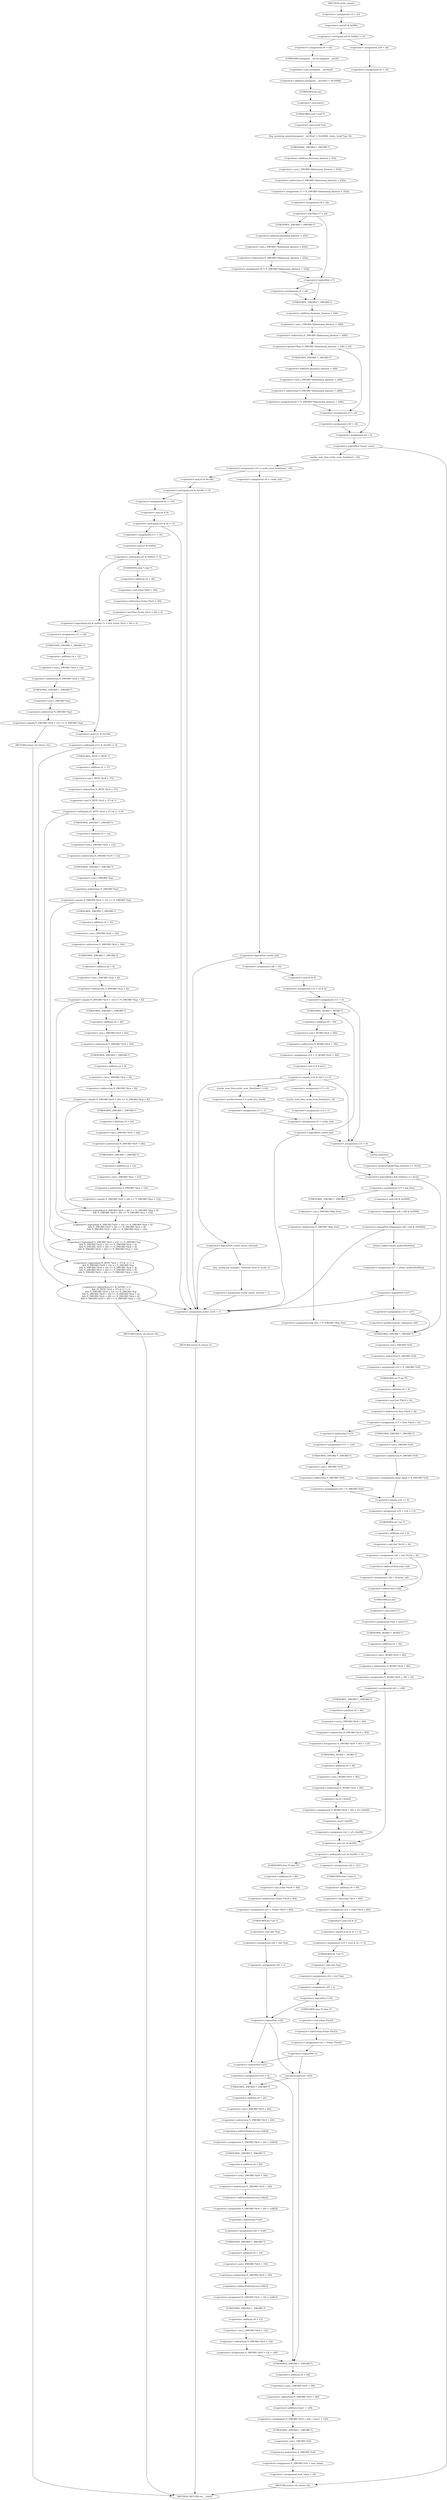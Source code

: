 digraph cache_insert {  
"1000156" [label = "(<operator>.assignment,v5 = a5)" ]
"1000160" [label = "(<operator>.notEquals,(a5 & 0x980) != 0)" ]
"1000161" [label = "(<operator>.and,a5 & 0x980)" ]
"1000166" [label = "(<operator>.assignment,v6 = a5)" ]
"1000169" [label = "(log_query,log_query((unsigned __int16)a5 + 0x10000, (int)s, (void *)cp, 0))" ]
"1000170" [label = "(<operator>.addition,(unsigned __int16)a5 + 0x10000)" ]
"1000171" [label = "(<operator>.cast,(unsigned __int16)a5)" ]
"1000172" [label = "(UNKNOWN,unsigned __int16,unsigned __int16)" ]
"1000175" [label = "(<operator>.cast,(int)s)" ]
"1000176" [label = "(UNKNOWN,int,int)" ]
"1000178" [label = "(<operator>.cast,(void *)cp)" ]
"1000179" [label = "(UNKNOWN,void *,void *)" ]
"1000182" [label = "(<operator>.assignment,v7 = *(_DWORD *)(dnsmasq_daemon + 252))" ]
"1000184" [label = "(<operator>.indirection,*(_DWORD *)(dnsmasq_daemon + 252))" ]
"1000185" [label = "(<operator>.cast,(_DWORD *)(dnsmasq_daemon + 252))" ]
"1000186" [label = "(UNKNOWN,_DWORD *,_DWORD *)" ]
"1000187" [label = "(<operator>.addition,dnsmasq_daemon + 252)" ]
"1000190" [label = "(<operator>.assignment,v8 = a4)" ]
"1000194" [label = "(<operator>.lessThan,v7 < a4)" ]
"1000197" [label = "(<operator>.assignment,v8 = *(_DWORD *)(dnsmasq_daemon + 252))" ]
"1000199" [label = "(<operator>.indirection,*(_DWORD *)(dnsmasq_daemon + 252))" ]
"1000200" [label = "(<operator>.cast,(_DWORD *)(dnsmasq_daemon + 252))" ]
"1000201" [label = "(UNKNOWN,_DWORD *,_DWORD *)" ]
"1000202" [label = "(<operator>.addition,dnsmasq_daemon + 252)" ]
"1000206" [label = "(<operator>.logicalNot,!v7)" ]
"1000208" [label = "(<operator>.assignment,v8 = a4)" ]
"1000212" [label = "(<operator>.greaterThan,*(_DWORD *)(dnsmasq_daemon + 248) > v8)" ]
"1000213" [label = "(<operator>.indirection,*(_DWORD *)(dnsmasq_daemon + 248))" ]
"1000214" [label = "(<operator>.cast,(_DWORD *)(dnsmasq_daemon + 248))" ]
"1000215" [label = "(UNKNOWN,_DWORD *,_DWORD *)" ]
"1000216" [label = "(<operator>.addition,dnsmasq_daemon + 248)" ]
"1000220" [label = "(<operator>.assignment,v8 = *(_DWORD *)(dnsmasq_daemon + 248))" ]
"1000222" [label = "(<operator>.indirection,*(_DWORD *)(dnsmasq_daemon + 248))" ]
"1000223" [label = "(<operator>.cast,(_DWORD *)(dnsmasq_daemon + 248))" ]
"1000224" [label = "(UNKNOWN,_DWORD *,_DWORD *)" ]
"1000225" [label = "(<operator>.addition,dnsmasq_daemon + 248)" ]
"1000228" [label = "(<operator>.assignment,v5 = a5)" ]
"1000231" [label = "(<operator>.assignment,v29 = v8)" ]
"1000236" [label = "(<operator>.assignment,v29 = a4)" ]
"1000239" [label = "(<operator>.assignment,v6 = a5)" ]
"1000242" [label = "(<operator>.assignment,v9 = 0)" ]
"1000246" [label = "(<operator>.logicalNot,!insert_error)" ]
"1000249" [label = "(<operator>.assignment,v10 = cache_scan_free(time1, v5))" ]
"1000251" [label = "(cache_scan_free,cache_scan_free(time1, v5))" ]
"1000258" [label = "(<operator>.notEquals,(v6 & 0x180) != 0)" ]
"1000259" [label = "(<operator>.and,v6 & 0x180)" ]
"1000264" [label = "(<operator>.assignment,v9 = v10)" ]
"1000268" [label = "(<operator>.notEquals,(v6 & 8) != 0)" ]
"1000269" [label = "(<operator>.and,v6 & 8)" ]
"1000274" [label = "(<operator>.assignment,v11 = v6)" ]
"1000278" [label = "(<operator>.logicalAnd,(a5 & 0x80u) != 0 && *(char *)(v9 + 36) < 0)" ]
"1000279" [label = "(<operator>.notEquals,(a5 & 0x80u) != 0)" ]
"1000280" [label = "(<operator>.and,a5 & 0x80u)" ]
"1000284" [label = "(<operator>.lessThan,*(char *)(v9 + 36) < 0)" ]
"1000285" [label = "(<operator>.indirection,*(char *)(v9 + 36))" ]
"1000286" [label = "(<operator>.cast,(char *)(v9 + 36))" ]
"1000287" [label = "(UNKNOWN,char *,char *)" ]
"1000288" [label = "(<operator>.addition,v9 + 36)" ]
"1000293" [label = "(<operator>.assignment,v11 = v6)" ]
"1000297" [label = "(<operator>.equals,*(_DWORD *)(v9 + 12) == *(_DWORD *)cp)" ]
"1000298" [label = "(<operator>.indirection,*(_DWORD *)(v9 + 12))" ]
"1000299" [label = "(<operator>.cast,(_DWORD *)(v9 + 12))" ]
"1000300" [label = "(UNKNOWN,_DWORD *,_DWORD *)" ]
"1000301" [label = "(<operator>.addition,v9 + 12)" ]
"1000304" [label = "(<operator>.indirection,*(_DWORD *)cp)" ]
"1000305" [label = "(<operator>.cast,(_DWORD *)cp)" ]
"1000306" [label = "(UNKNOWN,_DWORD *,_DWORD *)" ]
"1000308" [label = "(RETURN,return v9;,return v9;)" ]
"1000311" [label = "(<operator>.logicalAnd,(v11 & 0x100) != 0\n            && (*(_BYTE *)(v9 + 37) & 1) != 0\n            && *(_DWORD *)(v9 + 12) == *(_DWORD *)cp\n            && *(_DWORD *)(v9 + 16) == *(_DWORD *)(cp + 4)\n            && *(_DWORD *)(v9 + 20) == *(_DWORD *)(cp + 8)\n            && *(_DWORD *)(v9 + 24) == *(_DWORD *)(cp + 12))" ]
"1000312" [label = "(<operator>.notEquals,(v11 & 0x100) != 0)" ]
"1000313" [label = "(<operator>.and,v11 & 0x100)" ]
"1000317" [label = "(<operator>.logicalAnd,(*(_BYTE *)(v9 + 37) & 1) != 0\n            && *(_DWORD *)(v9 + 12) == *(_DWORD *)cp\n            && *(_DWORD *)(v9 + 16) == *(_DWORD *)(cp + 4)\n            && *(_DWORD *)(v9 + 20) == *(_DWORD *)(cp + 8)\n            && *(_DWORD *)(v9 + 24) == *(_DWORD *)(cp + 12))" ]
"1000318" [label = "(<operator>.notEquals,(*(_BYTE *)(v9 + 37) & 1) != 0)" ]
"1000319" [label = "(<operator>.and,*(_BYTE *)(v9 + 37) & 1)" ]
"1000320" [label = "(<operator>.indirection,*(_BYTE *)(v9 + 37))" ]
"1000321" [label = "(<operator>.cast,(_BYTE *)(v9 + 37))" ]
"1000322" [label = "(UNKNOWN,_BYTE *,_BYTE *)" ]
"1000323" [label = "(<operator>.addition,v9 + 37)" ]
"1000328" [label = "(<operator>.logicalAnd,*(_DWORD *)(v9 + 12) == *(_DWORD *)cp\n            && *(_DWORD *)(v9 + 16) == *(_DWORD *)(cp + 4)\n            && *(_DWORD *)(v9 + 20) == *(_DWORD *)(cp + 8)\n            && *(_DWORD *)(v9 + 24) == *(_DWORD *)(cp + 12))" ]
"1000329" [label = "(<operator>.equals,*(_DWORD *)(v9 + 12) == *(_DWORD *)cp)" ]
"1000330" [label = "(<operator>.indirection,*(_DWORD *)(v9 + 12))" ]
"1000331" [label = "(<operator>.cast,(_DWORD *)(v9 + 12))" ]
"1000332" [label = "(UNKNOWN,_DWORD *,_DWORD *)" ]
"1000333" [label = "(<operator>.addition,v9 + 12)" ]
"1000336" [label = "(<operator>.indirection,*(_DWORD *)cp)" ]
"1000337" [label = "(<operator>.cast,(_DWORD *)cp)" ]
"1000338" [label = "(UNKNOWN,_DWORD *,_DWORD *)" ]
"1000340" [label = "(<operator>.logicalAnd,*(_DWORD *)(v9 + 16) == *(_DWORD *)(cp + 4)\n            && *(_DWORD *)(v9 + 20) == *(_DWORD *)(cp + 8)\n            && *(_DWORD *)(v9 + 24) == *(_DWORD *)(cp + 12))" ]
"1000341" [label = "(<operator>.equals,*(_DWORD *)(v9 + 16) == *(_DWORD *)(cp + 4))" ]
"1000342" [label = "(<operator>.indirection,*(_DWORD *)(v9 + 16))" ]
"1000343" [label = "(<operator>.cast,(_DWORD *)(v9 + 16))" ]
"1000344" [label = "(UNKNOWN,_DWORD *,_DWORD *)" ]
"1000345" [label = "(<operator>.addition,v9 + 16)" ]
"1000348" [label = "(<operator>.indirection,*(_DWORD *)(cp + 4))" ]
"1000349" [label = "(<operator>.cast,(_DWORD *)(cp + 4))" ]
"1000350" [label = "(UNKNOWN,_DWORD *,_DWORD *)" ]
"1000351" [label = "(<operator>.addition,cp + 4)" ]
"1000354" [label = "(<operator>.logicalAnd,*(_DWORD *)(v9 + 20) == *(_DWORD *)(cp + 8)\n            && *(_DWORD *)(v9 + 24) == *(_DWORD *)(cp + 12))" ]
"1000355" [label = "(<operator>.equals,*(_DWORD *)(v9 + 20) == *(_DWORD *)(cp + 8))" ]
"1000356" [label = "(<operator>.indirection,*(_DWORD *)(v9 + 20))" ]
"1000357" [label = "(<operator>.cast,(_DWORD *)(v9 + 20))" ]
"1000358" [label = "(UNKNOWN,_DWORD *,_DWORD *)" ]
"1000359" [label = "(<operator>.addition,v9 + 20)" ]
"1000362" [label = "(<operator>.indirection,*(_DWORD *)(cp + 8))" ]
"1000363" [label = "(<operator>.cast,(_DWORD *)(cp + 8))" ]
"1000364" [label = "(UNKNOWN,_DWORD *,_DWORD *)" ]
"1000365" [label = "(<operator>.addition,cp + 8)" ]
"1000368" [label = "(<operator>.equals,*(_DWORD *)(v9 + 24) == *(_DWORD *)(cp + 12))" ]
"1000369" [label = "(<operator>.indirection,*(_DWORD *)(v9 + 24))" ]
"1000370" [label = "(<operator>.cast,(_DWORD *)(v9 + 24))" ]
"1000371" [label = "(UNKNOWN,_DWORD *,_DWORD *)" ]
"1000372" [label = "(<operator>.addition,v9 + 24)" ]
"1000375" [label = "(<operator>.indirection,*(_DWORD *)(cp + 12))" ]
"1000376" [label = "(<operator>.cast,(_DWORD *)(cp + 12))" ]
"1000377" [label = "(UNKNOWN,_DWORD *,_DWORD *)" ]
"1000378" [label = "(<operator>.addition,cp + 12)" ]
"1000382" [label = "(RETURN,return v9;,return v9;)" ]
"1000385" [label = "(<operator>.assignment,insert_error = 1)" ]
"1000388" [label = "(RETURN,return 0;,return 0;)" ]
"1000390" [label = "(<operator>.assignment,v9 = cache_tail)" ]
"1000394" [label = "(<operator>.logicalNot,!cache_tail)" ]
"1000397" [label = "(<operator>.assignment,v28 = v6)" ]
"1000400" [label = "(<operator>.assignment,v12 = v6 & 4)" ]
"1000402" [label = "(<operator>.and,v6 & 4)" ]
"1000405" [label = "(<operator>.assignment,v13 = 0)" ]
"1000411" [label = "(<operator>.assignment,v14 = *(_WORD *)(v9 + 36))" ]
"1000413" [label = "(<operator>.indirection,*(_WORD *)(v9 + 36))" ]
"1000414" [label = "(<operator>.cast,(_WORD *)(v9 + 36))" ]
"1000415" [label = "(UNKNOWN,_WORD *,_WORD *)" ]
"1000416" [label = "(<operator>.addition,v9 + 36)" ]
"1000420" [label = "(<operator>.equals,(v14 & 0xC) == 0)" ]
"1000421" [label = "(<operator>.and,v14 & 0xC)" ]
"1000430" [label = "(<operator>.logicalNot,!cache_insert_warned)" ]
"1000433" [label = "(my_syslog,my_syslog(3, \"Internal error in cache.\"))" ]
"1000436" [label = "(<operator>.assignment,cache_insert_warned = 1)" ]
"1000443" [label = "(cache_scan_free,cache_scan_free(time1, v14))" ]
"1000446" [label = "(<operator>.preIncrement,++cache_live_freed)" ]
"1000448" [label = "(<operator>.assignment,v13 = 1)" ]
"1000453" [label = "(<operator>.assignment,v13 = 0)" ]
"1000456" [label = "(cache_scan_free,cache_scan_free(time1, 0))" ]
"1000459" [label = "(<operator>.assignment,v12 = 1)" ]
"1000462" [label = "(<operator>.assignment,v9 = cache_tail)" ]
"1000466" [label = "(<operator>.logicalNot,!cache_tail)" ]
"1000469" [label = "(<operator>.assignment,v15 = 0)" ]
"1000473" [label = "(<operator>.logicalAnd,s && strlen(s) >= 0x32)" ]
"1000475" [label = "(<operator>.greaterEqualsThan,strlen(s) >= 0x32)" ]
"1000476" [label = "(strlen,strlen(s))" ]
"1000480" [label = "(<operator>.assignment,v15 = big_free)" ]
"1000486" [label = "(<operator>.assignment,big_free = *(_DWORD *)big_free)" ]
"1000488" [label = "(<operator>.indirection,*(_DWORD *)big_free)" ]
"1000489" [label = "(<operator>.cast,(_DWORD *)big_free)" ]
"1000490" [label = "(UNKNOWN,_DWORD *,_DWORD *)" ]
"1000495" [label = "(<operator>.logicalNot,!(bignames_left | v28 & 0x5000))" ]
"1000496" [label = "(<operator>.or,bignames_left | v28 & 0x5000)" ]
"1000498" [label = "(<operator>.and,v28 & 0x5000)" ]
"1000502" [label = "(<operator>.assignment,v27 = whine_malloc(0x404u))" ]
"1000504" [label = "(whine_malloc,whine_malloc(0x404u))" ]
"1000507" [label = "(<operator>.logicalNot,!v27)" ]
"1000510" [label = "(<operator>.assignment,v15 = v27)" ]
"1000515" [label = "(<operator>.preDecrement,--bignames_left)" ]
"1000517" [label = "(<operator>.assignment,v16 = *(_DWORD *)v9)" ]
"1000519" [label = "(<operator>.indirection,*(_DWORD *)v9)" ]
"1000520" [label = "(<operator>.cast,(_DWORD *)v9)" ]
"1000521" [label = "(UNKNOWN,_DWORD *,_DWORD *)" ]
"1000523" [label = "(<operator>.assignment,v17 = *(int **)(v9 + 4))" ]
"1000525" [label = "(<operator>.indirection,*(int **)(v9 + 4))" ]
"1000526" [label = "(<operator>.cast,(int **)(v9 + 4))" ]
"1000527" [label = "(UNKNOWN,int **,int **)" ]
"1000528" [label = "(<operator>.addition,v9 + 4)" ]
"1000534" [label = "(<operator>.assignment,*v17 = v16)" ]
"1000535" [label = "(<operator>.indirection,*v17)" ]
"1000538" [label = "(<operator>.assignment,v16 = *(_DWORD *)v9)" ]
"1000540" [label = "(<operator>.indirection,*(_DWORD *)v9)" ]
"1000541" [label = "(<operator>.cast,(_DWORD *)v9)" ]
"1000542" [label = "(UNKNOWN,_DWORD *,_DWORD *)" ]
"1000546" [label = "(<operator>.assignment,cache_head = *(_DWORD *)v9)" ]
"1000548" [label = "(<operator>.indirection,*(_DWORD *)v9)" ]
"1000549" [label = "(<operator>.cast,(_DWORD *)v9)" ]
"1000550" [label = "(UNKNOWN,_DWORD *,_DWORD *)" ]
"1000552" [label = "(<operator>.assignment,v19 = v16 == 0)" ]
"1000554" [label = "(<operator>.equals,v16 == 0)" ]
"1000557" [label = "(<operator>.assignment,v20 = (int *)(v16 + 4))" ]
"1000559" [label = "(<operator>.cast,(int *)(v16 + 4))" ]
"1000560" [label = "(UNKNOWN,int *,int *)" ]
"1000561" [label = "(<operator>.addition,v16 + 4)" ]
"1000566" [label = "(<operator>.assignment,v20 = &cache_tail)" ]
"1000568" [label = "(<operator>.addressOf,&cache_tail)" ]
"1000570" [label = "(<operator>.assignment,*v20 = (int)v17)" ]
"1000571" [label = "(<operator>.indirection,*v20)" ]
"1000573" [label = "(<operator>.cast,(int)v17)" ]
"1000574" [label = "(UNKNOWN,int,int)" ]
"1000576" [label = "(<operator>.assignment,*(_WORD *)(v9 + 36) = a5)" ]
"1000577" [label = "(<operator>.indirection,*(_WORD *)(v9 + 36))" ]
"1000578" [label = "(<operator>.cast,(_WORD *)(v9 + 36))" ]
"1000579" [label = "(UNKNOWN,_WORD *,_WORD *)" ]
"1000580" [label = "(<operator>.addition,v9 + 36)" ]
"1000584" [label = "(<operator>.assignment,v21 = v28)" ]
"1000590" [label = "(<operator>.assignment,*(_DWORD *)(v9 + 40) = v15)" ]
"1000591" [label = "(<operator>.indirection,*(_DWORD *)(v9 + 40))" ]
"1000592" [label = "(<operator>.cast,(_DWORD *)(v9 + 40))" ]
"1000593" [label = "(UNKNOWN,_DWORD *,_DWORD *)" ]
"1000594" [label = "(<operator>.addition,v9 + 40)" ]
"1000598" [label = "(<operator>.assignment,*(_WORD *)(v9 + 36) = a5 | 0x200)" ]
"1000599" [label = "(<operator>.indirection,*(_WORD *)(v9 + 36))" ]
"1000600" [label = "(<operator>.cast,(_WORD *)(v9 + 36))" ]
"1000601" [label = "(UNKNOWN,_WORD *,_WORD *)" ]
"1000602" [label = "(<operator>.addition,v9 + 36)" ]
"1000605" [label = "(<operator>.or,a5 | 0x200)" ]
"1000608" [label = "(<operator>.assignment,v21 = a5 | 0x200)" ]
"1000610" [label = "(<operator>.or,a5 | 0x200)" ]
"1000614" [label = "(<operator>.notEquals,(v21 & 0x200) != 0)" ]
"1000615" [label = "(<operator>.and,v21 & 0x200)" ]
"1000620" [label = "(<operator>.assignment,v23 = *(char **)(v9 + 40))" ]
"1000622" [label = "(<operator>.indirection,*(char **)(v9 + 40))" ]
"1000623" [label = "(<operator>.cast,(char **)(v9 + 40))" ]
"1000624" [label = "(UNKNOWN,char **,char **)" ]
"1000625" [label = "(<operator>.addition,v9 + 40)" ]
"1000628" [label = "(<operator>.assignment,v24 = (int *)cp)" ]
"1000630" [label = "(<operator>.cast,(int *)cp)" ]
"1000631" [label = "(UNKNOWN,int *,int *)" ]
"1000633" [label = "(<operator>.assignment,v25 = s)" ]
"1000638" [label = "(<operator>.assignment,v22 = v21)" ]
"1000641" [label = "(<operator>.assignment,v23 = (char *)(v9 + 40))" ]
"1000643" [label = "(<operator>.cast,(char *)(v9 + 40))" ]
"1000644" [label = "(UNKNOWN,char *,char *)" ]
"1000645" [label = "(<operator>.addition,v9 + 40)" ]
"1000648" [label = "(<operator>.assignment,v19 = (v22 & 2) == 0)" ]
"1000650" [label = "(<operator>.equals,(v22 & 2) == 0)" ]
"1000651" [label = "(<operator>.and,v22 & 2)" ]
"1000655" [label = "(<operator>.assignment,v24 = (int *)cp)" ]
"1000657" [label = "(<operator>.cast,(int *)cp)" ]
"1000658" [label = "(UNKNOWN,int *,int *)" ]
"1000660" [label = "(<operator>.assignment,v25 = s)" ]
"1000664" [label = "(<operator>.logicalNot,!v19)" ]
"1000667" [label = "(<operator>.assignment,v23 = *(char **)v23)" ]
"1000669" [label = "(<operator>.indirection,*(char **)v23)" ]
"1000670" [label = "(<operator>.cast,(char **)v23)" ]
"1000671" [label = "(UNKNOWN,char **,char **)" ]
"1000674" [label = "(<operator>.logicalNot,!s)" ]
"1000679" [label = "(<operator>.logicalNot,!v25)" ]
"1000683" [label = "(<operator>.assignment,*v23 = 0)" ]
"1000684" [label = "(<operator>.indirection,*v23)" ]
"1000689" [label = "(strcpy,strcpy(v23, v25))" ]
"1000696" [label = "(<operator>.assignment,*(_DWORD *)(v9 + 24) = v24[3])" ]
"1000697" [label = "(<operator>.indirection,*(_DWORD *)(v9 + 24))" ]
"1000698" [label = "(<operator>.cast,(_DWORD *)(v9 + 24))" ]
"1000699" [label = "(UNKNOWN,_DWORD *,_DWORD *)" ]
"1000700" [label = "(<operator>.addition,v9 + 24)" ]
"1000703" [label = "(<operator>.indirectIndexAccess,v24[3])" ]
"1000706" [label = "(<operator>.assignment,*(_DWORD *)(v9 + 20) = v24[2])" ]
"1000707" [label = "(<operator>.indirection,*(_DWORD *)(v9 + 20))" ]
"1000708" [label = "(<operator>.cast,(_DWORD *)(v9 + 20))" ]
"1000709" [label = "(UNKNOWN,_DWORD *,_DWORD *)" ]
"1000710" [label = "(<operator>.addition,v9 + 20)" ]
"1000713" [label = "(<operator>.indirectIndexAccess,v24[2])" ]
"1000716" [label = "(<operator>.assignment,v26 = *v24)" ]
"1000718" [label = "(<operator>.indirection,*v24)" ]
"1000720" [label = "(<operator>.assignment,*(_DWORD *)(v9 + 16) = v24[1])" ]
"1000721" [label = "(<operator>.indirection,*(_DWORD *)(v9 + 16))" ]
"1000722" [label = "(<operator>.cast,(_DWORD *)(v9 + 16))" ]
"1000723" [label = "(UNKNOWN,_DWORD *,_DWORD *)" ]
"1000724" [label = "(<operator>.addition,v9 + 16)" ]
"1000727" [label = "(<operator>.indirectIndexAccess,v24[1])" ]
"1000730" [label = "(<operator>.assignment,*(_DWORD *)(v9 + 12) = v26)" ]
"1000731" [label = "(<operator>.indirection,*(_DWORD *)(v9 + 12))" ]
"1000732" [label = "(<operator>.cast,(_DWORD *)(v9 + 12))" ]
"1000733" [label = "(UNKNOWN,_DWORD *,_DWORD *)" ]
"1000734" [label = "(<operator>.addition,v9 + 12)" ]
"1000738" [label = "(<operator>.assignment,*(_DWORD *)(v9 + 28) = time1 + v29)" ]
"1000739" [label = "(<operator>.indirection,*(_DWORD *)(v9 + 28))" ]
"1000740" [label = "(<operator>.cast,(_DWORD *)(v9 + 28))" ]
"1000741" [label = "(UNKNOWN,_DWORD *,_DWORD *)" ]
"1000742" [label = "(<operator>.addition,v9 + 28)" ]
"1000745" [label = "(<operator>.addition,time1 + v29)" ]
"1000748" [label = "(<operator>.assignment,*(_DWORD *)v9 = new_chain)" ]
"1000749" [label = "(<operator>.indirection,*(_DWORD *)v9)" ]
"1000750" [label = "(<operator>.cast,(_DWORD *)v9)" ]
"1000751" [label = "(UNKNOWN,_DWORD *,_DWORD *)" ]
"1000754" [label = "(<operator>.assignment,new_chain = v9)" ]
"1000757" [label = "(RETURN,return v9;,return v9;)" ]
"1000125" [label = "(METHOD,cache_insert)" ]
"1000759" [label = "(METHOD_RETURN,int __cdecl)" ]
  "1000156" -> "1000161" 
  "1000160" -> "1000166" 
  "1000160" -> "1000236" 
  "1000161" -> "1000160" 
  "1000166" -> "1000172" 
  "1000169" -> "1000186" 
  "1000170" -> "1000176" 
  "1000171" -> "1000170" 
  "1000172" -> "1000171" 
  "1000175" -> "1000179" 
  "1000176" -> "1000175" 
  "1000178" -> "1000169" 
  "1000179" -> "1000178" 
  "1000182" -> "1000190" 
  "1000184" -> "1000182" 
  "1000185" -> "1000184" 
  "1000186" -> "1000187" 
  "1000187" -> "1000185" 
  "1000190" -> "1000194" 
  "1000194" -> "1000201" 
  "1000194" -> "1000206" 
  "1000197" -> "1000206" 
  "1000199" -> "1000197" 
  "1000200" -> "1000199" 
  "1000201" -> "1000202" 
  "1000202" -> "1000200" 
  "1000206" -> "1000215" 
  "1000206" -> "1000208" 
  "1000208" -> "1000215" 
  "1000212" -> "1000224" 
  "1000212" -> "1000228" 
  "1000213" -> "1000212" 
  "1000214" -> "1000213" 
  "1000215" -> "1000216" 
  "1000216" -> "1000214" 
  "1000220" -> "1000228" 
  "1000222" -> "1000220" 
  "1000223" -> "1000222" 
  "1000224" -> "1000225" 
  "1000225" -> "1000223" 
  "1000228" -> "1000231" 
  "1000231" -> "1000242" 
  "1000236" -> "1000239" 
  "1000239" -> "1000242" 
  "1000242" -> "1000246" 
  "1000246" -> "1000251" 
  "1000246" -> "1000757" 
  "1000249" -> "1000259" 
  "1000249" -> "1000390" 
  "1000251" -> "1000249" 
  "1000258" -> "1000264" 
  "1000258" -> "1000385" 
  "1000259" -> "1000258" 
  "1000264" -> "1000269" 
  "1000268" -> "1000274" 
  "1000268" -> "1000385" 
  "1000269" -> "1000268" 
  "1000274" -> "1000280" 
  "1000278" -> "1000293" 
  "1000278" -> "1000313" 
  "1000279" -> "1000287" 
  "1000279" -> "1000278" 
  "1000280" -> "1000279" 
  "1000284" -> "1000278" 
  "1000285" -> "1000284" 
  "1000286" -> "1000285" 
  "1000287" -> "1000288" 
  "1000288" -> "1000286" 
  "1000293" -> "1000300" 
  "1000297" -> "1000308" 
  "1000297" -> "1000313" 
  "1000298" -> "1000306" 
  "1000299" -> "1000298" 
  "1000300" -> "1000301" 
  "1000301" -> "1000299" 
  "1000304" -> "1000297" 
  "1000305" -> "1000304" 
  "1000306" -> "1000305" 
  "1000308" -> "1000759" 
  "1000311" -> "1000382" 
  "1000311" -> "1000385" 
  "1000312" -> "1000322" 
  "1000312" -> "1000311" 
  "1000313" -> "1000312" 
  "1000317" -> "1000311" 
  "1000318" -> "1000332" 
  "1000318" -> "1000317" 
  "1000319" -> "1000318" 
  "1000320" -> "1000319" 
  "1000321" -> "1000320" 
  "1000322" -> "1000323" 
  "1000323" -> "1000321" 
  "1000328" -> "1000317" 
  "1000329" -> "1000344" 
  "1000329" -> "1000328" 
  "1000330" -> "1000338" 
  "1000331" -> "1000330" 
  "1000332" -> "1000333" 
  "1000333" -> "1000331" 
  "1000336" -> "1000329" 
  "1000337" -> "1000336" 
  "1000338" -> "1000337" 
  "1000340" -> "1000328" 
  "1000341" -> "1000358" 
  "1000341" -> "1000340" 
  "1000342" -> "1000350" 
  "1000343" -> "1000342" 
  "1000344" -> "1000345" 
  "1000345" -> "1000343" 
  "1000348" -> "1000341" 
  "1000349" -> "1000348" 
  "1000350" -> "1000351" 
  "1000351" -> "1000349" 
  "1000354" -> "1000340" 
  "1000355" -> "1000371" 
  "1000355" -> "1000354" 
  "1000356" -> "1000364" 
  "1000357" -> "1000356" 
  "1000358" -> "1000359" 
  "1000359" -> "1000357" 
  "1000362" -> "1000355" 
  "1000363" -> "1000362" 
  "1000364" -> "1000365" 
  "1000365" -> "1000363" 
  "1000368" -> "1000354" 
  "1000369" -> "1000377" 
  "1000370" -> "1000369" 
  "1000371" -> "1000372" 
  "1000372" -> "1000370" 
  "1000375" -> "1000368" 
  "1000376" -> "1000375" 
  "1000377" -> "1000378" 
  "1000378" -> "1000376" 
  "1000382" -> "1000759" 
  "1000385" -> "1000388" 
  "1000388" -> "1000759" 
  "1000390" -> "1000394" 
  "1000394" -> "1000385" 
  "1000394" -> "1000397" 
  "1000397" -> "1000402" 
  "1000400" -> "1000405" 
  "1000402" -> "1000400" 
  "1000405" -> "1000415" 
  "1000405" -> "1000469" 
  "1000411" -> "1000421" 
  "1000413" -> "1000411" 
  "1000414" -> "1000413" 
  "1000415" -> "1000416" 
  "1000416" -> "1000414" 
  "1000420" -> "1000469" 
  "1000420" -> "1000430" 
  "1000420" -> "1000443" 
  "1000420" -> "1000453" 
  "1000421" -> "1000420" 
  "1000430" -> "1000433" 
  "1000430" -> "1000385" 
  "1000433" -> "1000436" 
  "1000436" -> "1000385" 
  "1000443" -> "1000446" 
  "1000446" -> "1000448" 
  "1000448" -> "1000462" 
  "1000453" -> "1000456" 
  "1000456" -> "1000459" 
  "1000459" -> "1000462" 
  "1000462" -> "1000466" 
  "1000466" -> "1000415" 
  "1000466" -> "1000469" 
  "1000466" -> "1000385" 
  "1000469" -> "1000473" 
  "1000469" -> "1000476" 
  "1000473" -> "1000480" 
  "1000473" -> "1000521" 
  "1000475" -> "1000473" 
  "1000476" -> "1000475" 
  "1000480" -> "1000490" 
  "1000480" -> "1000498" 
  "1000486" -> "1000521" 
  "1000488" -> "1000486" 
  "1000489" -> "1000488" 
  "1000490" -> "1000489" 
  "1000495" -> "1000385" 
  "1000495" -> "1000504" 
  "1000496" -> "1000495" 
  "1000498" -> "1000496" 
  "1000502" -> "1000507" 
  "1000504" -> "1000502" 
  "1000507" -> "1000385" 
  "1000507" -> "1000510" 
  "1000510" -> "1000515" 
  "1000510" -> "1000521" 
  "1000515" -> "1000521" 
  "1000517" -> "1000527" 
  "1000519" -> "1000517" 
  "1000520" -> "1000519" 
  "1000521" -> "1000520" 
  "1000523" -> "1000535" 
  "1000523" -> "1000550" 
  "1000525" -> "1000523" 
  "1000526" -> "1000525" 
  "1000527" -> "1000528" 
  "1000528" -> "1000526" 
  "1000534" -> "1000542" 
  "1000535" -> "1000534" 
  "1000538" -> "1000554" 
  "1000540" -> "1000538" 
  "1000541" -> "1000540" 
  "1000542" -> "1000541" 
  "1000546" -> "1000554" 
  "1000548" -> "1000546" 
  "1000549" -> "1000548" 
  "1000550" -> "1000549" 
  "1000552" -> "1000560" 
  "1000554" -> "1000552" 
  "1000557" -> "1000568" 
  "1000557" -> "1000571" 
  "1000559" -> "1000557" 
  "1000560" -> "1000561" 
  "1000561" -> "1000559" 
  "1000566" -> "1000571" 
  "1000568" -> "1000566" 
  "1000570" -> "1000579" 
  "1000571" -> "1000574" 
  "1000573" -> "1000570" 
  "1000574" -> "1000573" 
  "1000576" -> "1000584" 
  "1000577" -> "1000576" 
  "1000578" -> "1000577" 
  "1000579" -> "1000580" 
  "1000580" -> "1000578" 
  "1000584" -> "1000593" 
  "1000584" -> "1000615" 
  "1000590" -> "1000601" 
  "1000591" -> "1000590" 
  "1000592" -> "1000591" 
  "1000593" -> "1000594" 
  "1000594" -> "1000592" 
  "1000598" -> "1000610" 
  "1000599" -> "1000605" 
  "1000600" -> "1000599" 
  "1000601" -> "1000602" 
  "1000602" -> "1000600" 
  "1000605" -> "1000598" 
  "1000608" -> "1000615" 
  "1000610" -> "1000608" 
  "1000614" -> "1000624" 
  "1000614" -> "1000638" 
  "1000615" -> "1000614" 
  "1000620" -> "1000631" 
  "1000622" -> "1000620" 
  "1000623" -> "1000622" 
  "1000624" -> "1000625" 
  "1000625" -> "1000623" 
  "1000628" -> "1000633" 
  "1000630" -> "1000628" 
  "1000631" -> "1000630" 
  "1000633" -> "1000679" 
  "1000638" -> "1000644" 
  "1000641" -> "1000651" 
  "1000643" -> "1000641" 
  "1000644" -> "1000645" 
  "1000645" -> "1000643" 
  "1000648" -> "1000658" 
  "1000650" -> "1000648" 
  "1000651" -> "1000650" 
  "1000655" -> "1000660" 
  "1000657" -> "1000655" 
  "1000658" -> "1000657" 
  "1000660" -> "1000664" 
  "1000664" -> "1000671" 
  "1000664" -> "1000679" 
  "1000667" -> "1000674" 
  "1000669" -> "1000667" 
  "1000670" -> "1000669" 
  "1000671" -> "1000670" 
  "1000674" -> "1000684" 
  "1000674" -> "1000689" 
  "1000679" -> "1000684" 
  "1000679" -> "1000689" 
  "1000683" -> "1000699" 
  "1000683" -> "1000741" 
  "1000684" -> "1000683" 
  "1000689" -> "1000699" 
  "1000689" -> "1000741" 
  "1000696" -> "1000709" 
  "1000697" -> "1000703" 
  "1000698" -> "1000697" 
  "1000699" -> "1000700" 
  "1000700" -> "1000698" 
  "1000703" -> "1000696" 
  "1000706" -> "1000718" 
  "1000707" -> "1000713" 
  "1000708" -> "1000707" 
  "1000709" -> "1000710" 
  "1000710" -> "1000708" 
  "1000713" -> "1000706" 
  "1000716" -> "1000723" 
  "1000718" -> "1000716" 
  "1000720" -> "1000733" 
  "1000721" -> "1000727" 
  "1000722" -> "1000721" 
  "1000723" -> "1000724" 
  "1000724" -> "1000722" 
  "1000727" -> "1000720" 
  "1000730" -> "1000741" 
  "1000731" -> "1000730" 
  "1000732" -> "1000731" 
  "1000733" -> "1000734" 
  "1000734" -> "1000732" 
  "1000738" -> "1000751" 
  "1000739" -> "1000745" 
  "1000740" -> "1000739" 
  "1000741" -> "1000742" 
  "1000742" -> "1000740" 
  "1000745" -> "1000738" 
  "1000748" -> "1000754" 
  "1000749" -> "1000748" 
  "1000750" -> "1000749" 
  "1000751" -> "1000750" 
  "1000754" -> "1000757" 
  "1000757" -> "1000759" 
  "1000125" -> "1000156" 
}
